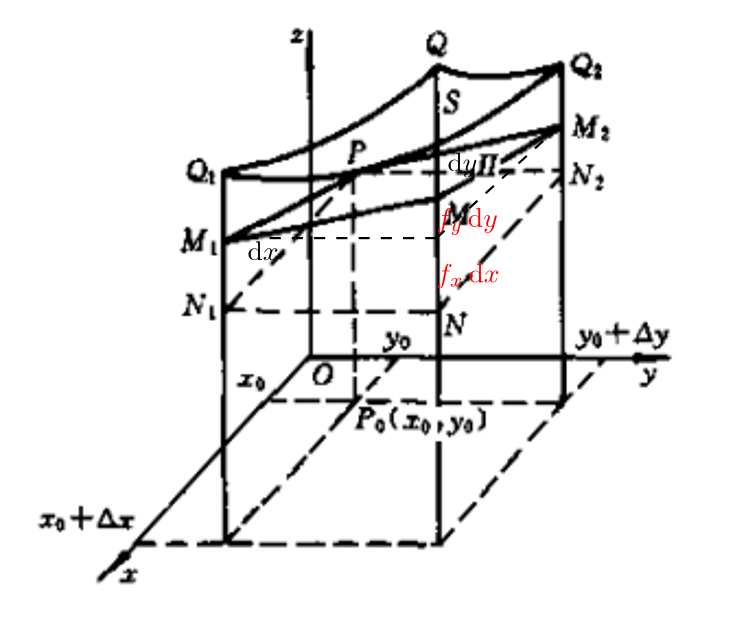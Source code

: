 <?xml version="1.0"?>
<!DOCTYPE ipe SYSTEM "ipe.dtd">
<ipe version="70206" creator="Ipe 7.2.7">
<info created="D:20181109103624" modified="D:20181109103624"/>
<bitmap id="1" width="336" height="290" length="9086" ColorSpace="DeviceGray" Filter="FlateDecode" BitsPerComponent="8" encoding="base64">
eNrtnXlAFOX/xz9yyyGICngQKIJiIpqJial4YJAoigeJdx5f1AozzNJS0jA0yp8HaRqmmRlh
lkShaIoXBmiIFwiKCCiCIAjIDc/veWZ29mJ3mV3Y73dnmfcfuzOzz7Mz+9qZ5/g8n+fzIMSL
Fy9evHjx4sWLFy9evHjx4sXrv6+YGTMq8dvmEh5FW+gfR4AxH6CILp6qfsP68ct4jELFwkbX
rpkoCExVy39i6EFb46Hf8iAFqspeaXQDqcrzeZ9u66ry/oIQHiSj3YbxTSrzfAbzahBqONDx
Nx4kpfuApTNZVZ42eu+RtyiI4lFSyu2DNVzl+9PGnbzW7uJ5SkllnsXXnqM06BHPIxRXvp+K
PF8OhtAX+/n6SEp7QEWepPjdYTHjFx5hm/B8l/AE1+z92TzDtuBZNYfw7DF3ZForTl7xJdYL
nidV8G7ZsqULDLqo+qmj173r6APwEc+T0ZE9rand54Fl7I09TpY8zzbR772BVGZnrTbyPFul
TC+vywhddoJdDaKeAc8ToQ+Gz1U+03vDBwI45aDjAClkf7mBO9o5/JEW8dSZoVLOY06mYOjk
9JcSWdycnJxMqIZWupCnB7gfswQnLeIJw1TJmNKJAgPmVvWs0p+2srLSAUbpqHY9dLayWv+h
QefSSAADbeH5nQGYNqiQ75EeptLBrCN+1dfX31tRUVEjq4FJ61OcRA/ElY5QuD4xcOnAI/TD
Vq/O7dweUmRFqNihP2xtDQSI5uc10y0Jhpa2upSN0JrmiVbZUvfrv4WV/4HL7Zvno2EUoftk
e+agQT1AoSwGUfrtnjnZG5oi4InQa33wpt58bXreVeL5aCouN8fYCm2fUWOwHGWQNCcfjPmM
TnUXV+zQd0xRRn+GJ0oZ08PVB7VzntUnlgJ4rUXB4C1++KRvc60VffzkhCfG2TsWbx4W8kRo
7y2Ezvj6zmjHPHdhLl7PEeZ5XwnTx/s4V8eFPyApnlonpXkeNQQYfw8pyXMjxvnWBnqb5ynS
hQ09AUZcRcrxjN6gCyM35SGep6QK33MHCN95ASnHM84JYOAl4S7PU6C1vvip3cQ0/xmei+bN
O68gU8O8ea4AB88hnqeUtpgBzIotQ0KeE8nbu7hV7qqAz2LScNrVhNoJz2w3ljxPvd4VYMxD
0YFgqtW40STh0juQKC9XxOu4S7r4ksSghlbzDDNlx/NWL3yb3c5D0jz9oQ6Fy+V5HP8H4F0k
eZB/3hF6tRsGc0HiEMNzBKp8XCc711UL3PV5/Ay1I551E1rm2VAzSQd0Q6uaZPCsfVXH+MNG
Wbnqa+yNQN+oOTqt5okmtsSzsWArgE73d6WPB0NP6h03SCNlZHuxAN+b3ffI+KSd80zET/pL
rzY/HgynEXpajvJsZfCsT18HoBsg8wvbNc97iZ0AeicjWTwNUPGSKOLp3Iznjd/xnzDQC/E8
pZtTbwB0mRSDZPL0RFHw0Z+VIX2khuHv/Yk7RL0n3UQ8Tymr0I8BAB1DZX8YDDswT4Ave/0k
+UGeP3HFOSz3W9stz59DMJgZ65A8ngbo33ew9koe370U5wqMQC3y/OVgu+J5YXN3gBGf5iIF
PJsrejOmOfXTOtQyz2HmR8hb/ubNm0u1nufj1e4YzMsKLB0yef5Fhj0m3FF4RobnEUP73xGq
mg1Tvi7Tdp4NU4kZY/9ppBTPB2+74pLzwDXEiicyhSAyUwTCtf15PziNWOaCf2tCSvFcOhbn
2n2mpTMyPNfoEZ5ztZ7nbQ9bzGVcQpHijNI8d3kYASxNaME/do2HhzNTfgLmucpA23mWkyJQ
/3pOSxkleV4d3A234K8XKsxydfBgM8Y/BPP8HbpFe/wO0/Aflzl4r3byXG9Hbs7vc1vOKMHT
lXh9mBQoSL7Pzs7OWszfBvNMB7A0SofFuHvaHSxitY9n45lOBtBBb2E5Gx8vEc+GlZ06gI7e
iXJZ1pQGrAWdOnUyYlh20KF5LtPN0AWduKcUTz1dbZkZJuJZUWxKfDocWWZkeBYfJV5JXdc0
T/GsuLj4DQZjx676tBuTJ10fVc2CynjY89ya8EQN3xn/rlU867KySBPJwjEJKcXzSRZxCLMd
If1pVVZWVjeGZXdHR8ePsl4hmz0LBPX7XkfHjHiLnzyA4hlrFlKhTTxvRpMfa+j2FfuMwaCf
nJzsif8DN7cb4h+U4sPJuwUondywTqOa5CC808nNLUms/Tkr6SsU6Ob2Of43wXOZdjzvGUMx
z6z4l/CvdZk4hz72KB7rRss8aXluED96PT5+o+CDYROx6Nv9yiFyYNwaefaQhomufc9rBc+D
NkZRUdPwj+3lL5xLFEl+vPstxRmzJ1PQ3P1F7rgNUVFRwwUwbfz9Rb3OK/b4iJt/pQL70pVj
2vG4Xx5A//5AscgVmGfATJisyP2jdu98kqtv4FVBcbkXaydTXo4LDNwhSnt/76sAdoGX24G9
LjdsJPn9Hh9JzFLDPO8XTFXQgDkVRj3Tuh8dpXaTwsLWMyj9PsJKFW8whQXgwx8ektF/1zZ9
s5b8VLDdekXyeCQsKivwlcezbO3aITQ7Ur8fWbt27VgBy3Vbt27NlC5P1uAP5mxtRNrO88ay
ZdSkazBqFgIkEryWzRi2T+bzfmAZNRMWHBbg+3PZsmUOApb99u3bV9m8NFlmhz+TKjm0keea
ma9TGN6Idm1uX4qEj6Oj/5GRa+bMmXY0vv17h4ncuqdER0cnyEheOZMkso++jbSaZ7anpydl
lthx+nS6DPvSnZdBRl/6DM4lQjjGTbDxyenTp8We8QOetMhIcTBuq8Pnp/+RZ6/TEk19mQIx
6urVStn2ukRozrP61d7NpxvoX716VcqZ5tE46H11JQBudoaR/2yVDMs7d3jWOzjsVJwi2sGB
7kZnFMiz12GeH0sZMTc79JFmOfT+UpnjR36Qi7YAVF5yMCeJZA1kcIXnhi6WAPLMCo+6UCIW
D5hWUlIiz16H629zMBYfUHfo0sVInGTPXwNx/ueyx48+NwCEef6N4sl/9lzmpXCDZ0NEB5Ps
pqYQHamO4ouysrKNOjr03Ek9C4uTTU1y7XU0TwuLXQKDU1lZqI5OB0HjyAJrblOTMLtMnuuA
4pmCzllEyhstEfCcr0OegsqysiqN5Cko9UIgTnjoSQ6WF2Mvs8eartj+KaY6nHWA8J60sbdf
Ld/+KcXzxYf01GGkmOdqQ1KPvaVrtFZDefa8SPEEeuy7MjV1hBDHkCFDVrRo/xSqJDU19RdR
rYMz/6PA/inUvTTC0xkdB/vbqDyVEhmDKk0ViPT076Wmfs7Y523ItJteC5GG8qSGtTDP8rP4
Ouu2C3C4jBs3LrJl+yeju2fPnl0jUfPYEKvRWUZP8F4eteUP+viVDBjl0h8NM0VP5lBT2w+j
mi/pzPiaKjcw33SSnE443nGnP+WA76yZOOu+YHhO2A3B+FlnfsTaCjb2T0LyOJFXs1ZR5wsM
BSLilrRD7FPSKQ0XbJuWBmFUFWshqDQPhDxz/LC8uuMXYjje5Oc3jOY5DyYOTtNYni8mw6zI
71G2L6QFgFemiCd8HimQzEr1n5eNBB9Pl6DYZTHRRBf8sg2hrxczIl39M4sXz7Ne7AK6eJ+U
lKfoj3oZfUpOhx9nSHkmSH5KcJqnO5uVn/N874Fn+l8fkEO/amR9BHrh82Dy4/swLFmMp1DT
w2VolOw51ku+prtKf8g5W9XuZuXn2X4GwYzyFFzokwABz5SymbDHAxcg58OtD2kcz3w/CsT4
O7szBc+7T+hGUE4bFzHBAVg4aEnyfLDejd3Mhrq36fLzvEsKbqR62z2hLP2umneDpke4ECv4
yq7pAp47UH2EuEbLoWi30FeQ4ukUwSE2Y+ESPNcQE/82Npe5VlAfkUZq3kwAzDMxopurJpah
53+ilAXOCTRPSaX8JEuDjE49EBiAPplKD6EtU5bnvgBDgAU/sWmYf2HisALzfBwwGLxqcM32
aTU52u8vpLmqiovLk8VTcf2e6O1tQeH86UqkcjyTvW0BBsXlsDnbt906JpL6qDIOqwHlxFEd
3xDND3upLM8R/TBK650A39Qh5XiO6o9zxt9md1lB+KufLpTqv+/qPGSedvF8lzCBY/fjIaQK
KcXz/f64fx+a0cjysgoz6kknKl36mx5oE89j1sSAtKqwHtUWkjKQNc871iTnxMJqpS7tmIkU
z4rCQq153msndDDUA+g4pFY0jv6DyUlWPDvoAxiZvGAXIAzVMkbVxo84aJ9nx7M2fwkV16cX
7vFX5Nex/van+fn5gSRnpz/YZqmYDc+ERigt5Zn+PWFi7LIfb5cHKbayMbp/E0swGNfR5RvW
OIPB4bmW80yjYvrpUqvEVIVCv4yWMlzEchZ1BHQWkYPX2FxO9TZwuoW0mWdhTAxGYz/Fim4v
fQNO55iPcmOa1Q8NMUQilAZTpvSl20sJtpTLV3FMzFMFZ/sO+ormimgjzx9Xk+d1wSFB+/ME
2IkcsiTr9+pDWPuEJCctIFohbH9+ojv4Kk60DtwUOJD9oWf7M9Jinn/tIPEj/T9l2p+xNpYH
kCye/+7Y8TlD0ieIKFe6PW9AzAXhik/X02If0l6et0JIaD73kDymPf+3M+xG4jwDSFUcHRIS
whiSDfB2usz+0R5dwtNSEc+EgbAdaS3PxqA3MaCuOy4K2/MpbiAx6TUSYBG+E51olF/swPpG
bn/TFTDP/zNSxDME1jZqLc/t8zCjlYeOi/pHD0bBe2Ij5e8tcGeecGtSdNYq7r+7hkFwpFUY
jJfPKO2QpDlVi3ienkKc6gIeifc3UwAYuqlTpkxhnBcCYmL+ZmEPcU2HvnaQDsvZX5vW8KwY
RZ7hvhcfSvTfKy5eLMYbh0eNGuUiHGa7KJFIEc/ybQB7xrY/nj+6uFAOCnH3mtmXdrhg2QhQ
JtzcBBEsup40zzUd62IBEi3l8VzpMl0reRb0oqzFs/PzJcN5bzTS6dVLEPscMnG3PL9RGXvd
18ZQFxuY/6aOHJ6bOxo06xv82onjPJtqa0cZE08P6xeiyqUWK9/EhPK20zM0NJz+4sULme15
RTx/MzU0rG+oQ2MMDd+VkaTpgL5+c0MzJ/zBmgrL5fEsJFYPXWtraybKXE1hYWGyqBdubS1V
MkQqPx4n+5r+BDMZEQk4wfMazCBt8PKMjAxJno8yCDR7D0G6Ipxgu5jzhyXI8vduG57XwOIA
4ihPL3pafhSAa4MYz6dXPKh5QvgHFFwhmiMAaTRixAgzMP8ySH08b3cx24K4ypMOw1H+MQx5
ILo/G+Jo1y6H7XFxcYHCm7K7t7f32+hB3ADDtSgI3mzO0zm5DXjeHmTwAeI4zzRgZg0Rnue+
FwCcKvKqeSUgIIB2lw0HWEIGHJsHRkj4E7We511PmI84zrNxnTjPmc4SbiCuA6etXLlSGC0l
xw+mVyHV19duiecOmFbOYZ5fAHhn7QIYfVPIU0y+69ev/zPmgXiGWPAhpje18byy/gHiME/S
u4nt9wG1YOudYDH/uoXEi05GgKlYD4q82njKFyd4OuBHfWLXNIonCSBJ8QyPjIyU5waTS9c5
snheXHyj3fN0LlkJsFeC5+LjLPwM1NJe2ulXw3Ge79sQK/BdN3GerPwZ1MHziA1UcpvnFjO9
hZGwcyKw4hk/JF6dPM/2gCON3OZZ8ppFQUVOVX5OTlnLPNOtxKa2tz3Pe1awvZbr5Wel+NS+
P3VMkuXzrDODDr+oj2eTWYfgOu7XR9KSy7OiNxhua4vyc4OBLJ4V/XQXaEP9zpZn8bgODu+J
7W82VpUn8pHBs+QNeAO1I57F8+AVySMT25JnydswELUnnpEwpECNPM/0ds1tVzzPzpR2h2tT
nugoi/B32lUfIbXy1Jr+Zss8r27N5Xm2Hc8sT0hgyTMt7B7PswWepT7AmidLSfK8EBhY2o54
zgRYUqRGnndeBchrPzzf1YNpeUiNPBMAwmraDc+NptbJuUiNPEv6wwfP2035ubcT3FGivRTt
eE5Jnv59hmexXoOD+zy3wBm1tj9X6Vs/Z39p3OfZ1KDe9vxik5L2155Xhuf39Urx/PAaajc8
c66rwJPV0tla3Z6vT0hIwA9dUUJCpQTP7NGgAk+Xx+2dZ+UYKopKFECaOM/cGTBBbfYQ/bMI
pTzXTp7o3uuwqgIlDxmbJ8azeCmML1AbT92NKNVtU5OyV3rFlQs8H/tTpd6p62LlZ/378PpN
VeqjJWwakz56h+++AfMblb3SOxO4wDMRvPoFoZtnxeujLQBbVKrf57ExbfiA9XTwL9TS5z3R
PRVXEFEhIp6j3zEDt6sq8ZxczIongCqrFnGE52KU0H3uKMyzaO5PjL+iQ6Jq7c/gCpY8pz9U
/kof+HKAZ4X7YoQcYHQmQvdF8SotJmEFks+LJ02SGYNrXzdZPIcVsOM5OlOFSz3blxP+yZhn
MvgjCZ6UjMnk4Tx8s7rTWkDnOErt9ABd/EqvlbNYkKAvwHC8u8FdTIupFOfFD1mC412tbX+O
JDzrJHlGptPKJ+39yPmzGcdvOke4mP8yPR9WbMkD0lT3F/dwHkalOC4ZSVAUxW/EAvaX+vw/
ms9zui4Y70GooFSM5+cSXlm15c8LaAnqmhf0nocJfqEtwcUFQpGwvqUFYqIz1VDbn28tcMJv
noRnYPfX8PHJOoYfsb7WY6aaz7OupqaGMSLdB72DrbKHoPoqhY30hgZUS5WfmGf9IB0/fPou
nvWsr7VxLbfsIQ979DjaOp7B7Owh1PPuCp7PlYuCXPVeO7PXlS5ShmdfUrwow/OPbvJ4VjwR
28m7rS08Y3uy55nhmDMgoFC5KN3y5r/XfBks9pSNAW3hmevHnqc/1MVCUOyStuBJVaSiRLL9
BTjI8/zLSvD0abg+FOBZW/PMnuJh7qwlPJWpj/zTcIfnZdV4VuzceRN9F00fTMpCn8H4nVjn
8F7hfPc0Z8wzfuf36PrOnVVaxfPqpk3ljzddksXzvMuKRtyxUo0n7rPtQTbu6PSmUnR77KxN
enQvgUTOSBl0ATl3+wXNA/Mfd8CCSq3iuQcgL6W55Q/zJEuubELo9PYale7P5RTPpFfx6TK3
b9/+CYzFr9v/xp2PgHkIHQI/dHK74cQdmlCQqoHnroULd0nxfHDw4EHl14oQlp/xMCLDYefI
twb703zfZ8rPyj4kehnmiZBpz+HaxvPBiSG+KWMz/QB6/Nis/amChDyLlsLrPRIhnBnZi2V4
Luzsi0Wd7hAuAIq1iydOpPvKvP3dDh+WiHPXep5kpZpYGTyDmRhl60ghO+Mx4jrP3VIT3CbC
wDxMIb2teRb7H6iXwTM7aeANSk8IzyDOt5fKpCcmP+0xDJV5tzFPn6oLtqYJqDbcoqOAZzUz
DNgkGJXafRw5jinlPM9GcWNRkVd9sFln3AKcZWLiV9uGPEeYmujvbECo/n19eaFttxpb9K5G
nOcpUX7ibzKzooqwkSNl2ENa8bz3ntVi0pXXta5/VOzk9IMC+5JKPFtaLyA7M7MEaZTY8nz4
mnFSM82F40kKVd6QlJ37OjgmqaSFAORNfqcnwxpghfjpOMMzdyqooi+PgdcMaKV2nZSnodKn
+5sjPIsWy/uxnUeSAOBjADxnjxcMvs0WaCy0iUZ0YZ927v+cZ7kvC55VqwEmL2+uwTAn9Bp+
b7y5fHk2yly+3Bagn7DMSxeksoeuy1USvv3wa1KY8IA9QF/xBLYikjOoAxrwwCew4LkZhq7L
orb2bdmSIL9/dNoRekS3ZX0E0t9k/bP4/vedeqwTKF9TKiQWPCM6OtDhOePW4GfvtX/l8gwC
w8NInTz1Dkoe2HsYaZpa5nnI2pz28/xnMGzevwLG5sjhKR2Pv815njqANF4t8ozpDfRDdt8N
PixHj+aI1uuR5Hn7FdhQpVaeMvXlDISOz7ivIThLh7bA8x9H2EV3KwXx57fI45kA75Sg/z5P
P3hb/Jr+x6rfr5hnfl/YSDeoq/vDO2WSPPOviffTK64VIfXxnDh0k5w+Um9ntGXzC4173if2
IZJ+YB1gqcDHsxKmEZynLJW9F9qEZ4DeUHnrJuU5n7LUnHpJyPN5EsC3pehcZ/FCf1QHL4Zw
JVCLXx4HEc8NnZmqaXfnzmXq5PmBfmf5rru6pqCBPFESsVo2HTcyjGW8vKr9xKIGvejkX0MS
iV07U342RoFJshrvz/owMCuSnw4MNmtc/f4sOxtgXVFtHgQtB4F7UOUq6CVm4UyBNTiRSZ/f
m/E8DxCpxue94QfoKi8eTkV2drbBcqRxPNeRTtviSSliPKvCoE+WWMo7Q4mCm9vr0vXNh55Q
I89TYHVMXprDpK+pge3PyPGU7j4d4jeF5tm0H/q0MABL87zlYLxerfWRaZcIuWnO4IvW6PZ8
PMAYUrVcjgLblpazpnn6wwr11u9zNyPuSJrnnaVLyeyBJFfo8i1ixfPbpQ3qby9xlietm2NA
dztix1Od7c+SL7+8zSmcFXNl8cydBAu2IhY8V6z7uWWeet+pdGmpIwH+Ax63OMVTpn3+hR+7
CW3BxDbfMk/V578DDElC3Of5Nv4d9JgFpho7W6Rk9Ehsb7YzgN1ltFN0gIpH/zW9/Y6Qp+5a
lXn2vIQ4z3OXl+GA1YJhhDTp+VzpkgM2+pcl5nMNe0oZfOhFtb2wSqnys5MXI9xp3Cvc8SLD
Z7+LdokTWZJodxD+Eq7hlMEzyhrMbz8VjMDiznuB2IDsM1Qt2vkO/97fcIZ7jgKa05OSSITp
zKSosfhjsnIa1ZL1EeP/jIw8C/dIz3WH6MNeZ0jMcXFFIc7zvGwFwKrMev4SwD4qQvfDTFrC
Ke51xE0kixxqoHg6ZzIiQQXyhXtk+Kw0UyR891Yy29cJT+7PP3psAXCCVWiKAQCf1dZbEbmJ
ajKrlc3BFzXz8o5ueQywEuM82MB1nlUWesH1rHBWWesux3fbv7igNOvgw9iVe+suZZP5544/
tzBzvtoe5tY3IY7zLBmsN4ddszVvhO40spEG5n/QS5ETPe3lw+6024xbCk+kY7sKIY7zLJrc
UtQgBudHACOorWMQ8vCGfqevBBRop7Ea4uOquOzza4nnUIS4zrN4GbzCyouy9isAV6pQrANY
NA5GM5OwBTypRpWV1OJIF89no9QrbHkGF3GeZ8XHMJRVQGTi++9KdwProKevry+uNlJPnBTx
zPfFldX4iSjthNj8GFIouNugByeK2PDkqsR4fgGDEtllMoUBgnhDdUx/czGYnxRzEt0Ckx+H
o+X0ooi/UsZmf/DOcl/+ZAGsedECz6MHr2gBz0Pg+Ce7PEcN7X4TbH4n4HnttbeMPHDfp+tR
hmcKMWjM7EZa5A49SYiX4qkQ6f4swXUIFT9ZAc8oE9tj3Of5c7duv7DLcrynuXB6kYOAZzgk
biRL9dqS+CG7dqWPh5RduOuTYOMuShQLUz57umB5EOF5xlkuzxO2Zoe4/7zH9oUf2eWI7y9a
2vRbC3CKE/B8j/Dca437kM6WkwDesvxGyLNnHM0TEp8AxTNlGMgbIjn7Muzifvl52QW2ssyx
BTYJuy3nDh8+TMVpvOPhZUh4Nhy+jFDMYUpnME8HUks50PbkWFjytHo9xfPwrMNy4i1eHwob
aznPM2sIrGc7NzcrVpbnQppz52aVyIM33buT9/4XcAPeJ8/NLxehBPs+m6tRfpa8y3GDoFLE
dZ7Vg+E/rZ0ncUOGQ8P9V6gH/V+qdn9l5APSmb90SRGv1yCgEHGe51iY8pRd8smTlfr2HGHJ
kNc/reUVj5CfjscT7rc/Z+sOZvmMLdFXObYEm/7Ocn37EsR5nga6luym+Td+omtYo/wp6mrY
VjBzjSoQ93mCJbuJzvW7oXOWCqdQebyYozxt2PUym6LB6gzieSrWSbbzN9ElsPoB8TwVK9GM
Lc/kbhZfIfXxTPnzohbg/McJWM8v1t+A1Mfz3yG667iPM9Ud5rDlGfEBUh/PO+NhEfdxZnnB
ohxWPB9uTlb9NCx4slwJRLNVMg38H7OaX1wxi22lpRLPqtVvsFsZQLP1FnhlspuvvQTG3VEj
zxUA/nmcx/m+zrBb7Oa/f2wwsDXhOVrkaQMTsjiP8zPTnjcRK57bzMEDqZHnKoOBGZzHubcz
3ESseP7QBS7eUyPPUFNz7t+dsRZwCrHi+XdnJaOgKsnzezNI5TzONGOdQ43seMaATiujnCjk
ec5YJ66J6ziLwHCbyB6iiGfpVeh4BKmRJ9p3kPN352M7Q2HsvBZ4uuo7hiH18czj/K1JfsQo
HZETXUl/xTyntv588nlmD/iH+zgfzYSxYruK410ENqiRZ/YEeIvzOIsDYXShBM+Fah4Ck8cz
fzZ41nAdZ+2HMEJi6b0EgPj/Cc/SQBj3kPO35zZwlTTcJoCn7Ob03rDf1cpzNbhzv+H5ral9
HJLiKbv8PNi5R4xaecLAC5zHeaSHifTEfzk8j9m12aiPTJ57llFRzrmtvxzAEjXjOSStecqz
/WB3vDp5+kGvRK7jvNYPvkpozlNGfXTnZfi8zdbCkMXzgBVwHmehE3zc3P9CFs9yZ1jVdvZy
WTzXwTHOP+0DYKEMp0sZPOf0hlltOPwgi2fJ/Tqu45zQYZysoGTNeQbrg1tbLtSinf4M8zsM
kGl8aM5ztZ5dm5oppHlW2g7X4N74I3bpyvx6yK5gEqCLeAO/IacEvfUUqZFnyWgdX83l6Sxy
yGxIleuxWpP6rr2cuCYJJKinUHdPtv0yGJI8iwMEa8hqPM+T8KY8oAfB/jSSx1Pseb/THyx3
q5Vn6fsw+Ck3eNoAhMtOdBp6yjWyS/CcB8ab1GoPqdkMrmkahO9cJFGhLJ5/WU2GWTJv0L97
WMgPWCbGMyfSHd5HauX5DTif0SCciYOpsBp016I+HMvamrySSF4eljleEIuLwHBKIqPcRRfY
hljwLFkIMLdWrTx/Mrb9VZOe7guhoXr9Q0PzQ9fHIFS3Qhi35CuEYuw+Q5GEZxR9SBhA8vpI
UDQzX8QzEGCmOpa4EvH8rZeZxgU4NyARECxh4DmEiiIiImxs8EtEPUIkymT6BJ9idC9iKHSL
iGCm8z+cAMtKWfEE8LqL1MrzbJ8ITcP5sS7mGWL1KWNlY8rPk46fVpOAXcQI5g8OogrAqwVf
KyHPNeCmnprivLXweY/XrF7mBW/vTmDlHe9ukyDNcwcM9/b27gM63mFHuovxnAPjFXtWCnle
iPtXTZftoKn9zZIlcPjX168U3XKSwZNRV1sAoxGCObpBhgNa8D0S8NyrvrUrg400tv9enFFT
R1b+sHqJ4Zkt4PksQ1wOGfR0tC0mJjmIDc+YLj2z1XXRgvLTJVBzW/G3RxYyvXGZa3gKDh4y
hhYdNyme183he7XFjiqzJzzHdfDRXJ6onk2ieD3DU4gFzz/66OuFqc/zZVoHV1T3ls7AesRt
3QDTSMSGJ4CBOtcCxc971QdgzXWc981N2cRxJjx11er24gP9wuGluxzHmekCQy4SMT8kldpj
GoAPL16sog7swjyNLzJSOL+3SNiQLaVTM4tiXaJ36ZZEjuCrkkU8AezOcv3u9GTaT2OJ+0dB
TAwdpfMHEqG0KSYmAOAbGQvafd2AsmPEREyj15md1fNjYs6RlmrMJjr12zFkoamrMfr07psx
MdUof6bgq7qRLLXPYmKGAfQ8ynGc4lFlyQL3x4V7JOBMnRhBmwULeoj2JtWKBzil4tMiibUN
SfNsmGjXAEnEpyWhViT+nyeJ1Js/13E+mAr+QQIRS/INZifo//BeY5BIuOG/R7SXi7uHYh8G
kdGUo+IHyJ/zlWiXTEI8JPZxGUphNsnfMKP8AbV9iOM4nwWA7/96htTzkJCQHKQFOhkUtAjG
3Ua82kRJxOY8+CoPoo1KzldJBeDDg2gjpQHPsy079lQz0/YhT6JtRJa7htNPeBBtogY/HdA1
PNLEk2gTVa8A0F/Gc2grnKEAHagJbXfzUUE1D6R1urYfoP8oYlq6ov/6lSn7G3gkrWrHW4Kt
N2UkC/P2gD7e3hU8k1YoZQB028fs7IRgnkirdGM0GInioRnwPFupHQCCgGV3QkND9RxDQvN5
KK3hOT1cMNuA8gdz8Jj1mIfSCt0WLueSTbmIRmbyTHjx4sWLFy9evHjx4sWLFy9evHjx4sWL
Fy9evHjxUqT/B2A3yXY=
</bitmap>
<ipestyle name="basic">
<symbol name="arrow/arc(spx)">
<path stroke="sym-stroke" fill="sym-stroke" pen="sym-pen">
0 0 m
-1 0.333 l
-1 -0.333 l
h
</path>
</symbol>
<symbol name="arrow/farc(spx)">
<path stroke="sym-stroke" fill="white" pen="sym-pen">
0 0 m
-1 0.333 l
-1 -0.333 l
h
</path>
</symbol>
<symbol name="arrow/ptarc(spx)">
<path stroke="sym-stroke" fill="sym-stroke" pen="sym-pen">
0 0 m
-1 0.333 l
-0.8 0 l
-1 -0.333 l
h
</path>
</symbol>
<symbol name="arrow/fptarc(spx)">
<path stroke="sym-stroke" fill="white" pen="sym-pen">
0 0 m
-1 0.333 l
-0.8 0 l
-1 -0.333 l
h
</path>
</symbol>
<symbol name="mark/circle(sx)" transformations="translations">
<path fill="sym-stroke">
0.6 0 0 0.6 0 0 e
0.4 0 0 0.4 0 0 e
</path>
</symbol>
<symbol name="mark/disk(sx)" transformations="translations">
<path fill="sym-stroke">
0.6 0 0 0.6 0 0 e
</path>
</symbol>
<symbol name="mark/fdisk(sfx)" transformations="translations">
<group>
<path fill="sym-fill">
0.5 0 0 0.5 0 0 e
</path>
<path fill="sym-stroke" fillrule="eofill">
0.6 0 0 0.6 0 0 e
0.4 0 0 0.4 0 0 e
</path>
</group>
</symbol>
<symbol name="mark/box(sx)" transformations="translations">
<path fill="sym-stroke" fillrule="eofill">
-0.6 -0.6 m
0.6 -0.6 l
0.6 0.6 l
-0.6 0.6 l
h
-0.4 -0.4 m
0.4 -0.4 l
0.4 0.4 l
-0.4 0.4 l
h
</path>
</symbol>
<symbol name="mark/square(sx)" transformations="translations">
<path fill="sym-stroke">
-0.6 -0.6 m
0.6 -0.6 l
0.6 0.6 l
-0.6 0.6 l
h
</path>
</symbol>
<symbol name="mark/fsquare(sfx)" transformations="translations">
<group>
<path fill="sym-fill">
-0.5 -0.5 m
0.5 -0.5 l
0.5 0.5 l
-0.5 0.5 l
h
</path>
<path fill="sym-stroke" fillrule="eofill">
-0.6 -0.6 m
0.6 -0.6 l
0.6 0.6 l
-0.6 0.6 l
h
-0.4 -0.4 m
0.4 -0.4 l
0.4 0.4 l
-0.4 0.4 l
h
</path>
</group>
</symbol>
<symbol name="mark/cross(sx)" transformations="translations">
<group>
<path fill="sym-stroke">
-0.43 -0.57 m
0.57 0.43 l
0.43 0.57 l
-0.57 -0.43 l
h
</path>
<path fill="sym-stroke">
-0.43 0.57 m
0.57 -0.43 l
0.43 -0.57 l
-0.57 0.43 l
h
</path>
</group>
</symbol>
<symbol name="arrow/fnormal(spx)">
<path stroke="sym-stroke" fill="white" pen="sym-pen">
0 0 m
-1 0.333 l
-1 -0.333 l
h
</path>
</symbol>
<symbol name="arrow/pointed(spx)">
<path stroke="sym-stroke" fill="sym-stroke" pen="sym-pen">
0 0 m
-1 0.333 l
-0.8 0 l
-1 -0.333 l
h
</path>
</symbol>
<symbol name="arrow/fpointed(spx)">
<path stroke="sym-stroke" fill="white" pen="sym-pen">
0 0 m
-1 0.333 l
-0.8 0 l
-1 -0.333 l
h
</path>
</symbol>
<symbol name="arrow/linear(spx)">
<path stroke="sym-stroke" pen="sym-pen">
-1 0.333 m
0 0 l
-1 -0.333 l
</path>
</symbol>
<symbol name="arrow/fdouble(spx)">
<path stroke="sym-stroke" fill="white" pen="sym-pen">
0 0 m
-1 0.333 l
-1 -0.333 l
h
-1 0 m
-2 0.333 l
-2 -0.333 l
h
</path>
</symbol>
<symbol name="arrow/double(spx)">
<path stroke="sym-stroke" fill="sym-stroke" pen="sym-pen">
0 0 m
-1 0.333 l
-1 -0.333 l
h
-1 0 m
-2 0.333 l
-2 -0.333 l
h
</path>
</symbol>
<pen name="heavier" value="0.8"/>
<pen name="fat" value="1.2"/>
<pen name="ultrafat" value="2"/>
<symbolsize name="large" value="5"/>
<symbolsize name="small" value="2"/>
<symbolsize name="tiny" value="1.1"/>
<arrowsize name="large" value="10"/>
<arrowsize name="small" value="5"/>
<arrowsize name="tiny" value="3"/>
<color name="red" value="1 0 0"/>
<color name="green" value="0 1 0"/>
<color name="blue" value="0 0 1"/>
<color name="yellow" value="1 1 0"/>
<color name="orange" value="1 0.647 0"/>
<color name="gold" value="1 0.843 0"/>
<color name="purple" value="0.627 0.125 0.941"/>
<color name="gray" value="0.745"/>
<color name="brown" value="0.647 0.165 0.165"/>
<color name="navy" value="0 0 0.502"/>
<color name="pink" value="1 0.753 0.796"/>
<color name="seagreen" value="0.18 0.545 0.341"/>
<color name="turquoise" value="0.251 0.878 0.816"/>
<color name="violet" value="0.933 0.51 0.933"/>
<color name="darkblue" value="0 0 0.545"/>
<color name="darkcyan" value="0 0.545 0.545"/>
<color name="darkgray" value="0.663"/>
<color name="darkgreen" value="0 0.392 0"/>
<color name="darkmagenta" value="0.545 0 0.545"/>
<color name="darkorange" value="1 0.549 0"/>
<color name="darkred" value="0.545 0 0"/>
<color name="lightblue" value="0.678 0.847 0.902"/>
<color name="lightcyan" value="0.878 1 1"/>
<color name="lightgray" value="0.827"/>
<color name="lightgreen" value="0.565 0.933 0.565"/>
<color name="lightyellow" value="1 1 0.878"/>
<dashstyle name="dashed" value="[4] 0"/>
<dashstyle name="dotted" value="[1 3] 0"/>
<dashstyle name="dash dotted" value="[4 2 1 2] 0"/>
<dashstyle name="dash dot dotted" value="[4 2 1 2 1 2] 0"/>
<textsize name="large" value="\large"/>
<textsize name="Large" value="\Large"/>
<textsize name="LARGE" value="\LARGE"/>
<textsize name="huge" value="\huge"/>
<textsize name="Huge" value="\Huge"/>
<textsize name="small" value="\small"/>
<textsize name="footnote" value="\footnotesize"/>
<textsize name="tiny" value="\tiny"/>
<textstyle name="center" begin="\begin{center}" end="\end{center}"/>
<textstyle name="itemize" begin="\begin{itemize}" end="\end{itemize}"/>
<textstyle name="item" begin="\begin{itemize}\item{}" end="\end{itemize}"/>
<gridsize name="4 pts" value="4"/>
<gridsize name="8 pts (~3 mm)" value="8"/>
<gridsize name="16 pts (~6 mm)" value="16"/>
<gridsize name="32 pts (~12 mm)" value="32"/>
<gridsize name="10 pts (~3.5 mm)" value="10"/>
<gridsize name="20 pts (~7 mm)" value="20"/>
<gridsize name="14 pts (~5 mm)" value="14"/>
<gridsize name="28 pts (~10 mm)" value="28"/>
<gridsize name="56 pts (~20 mm)" value="56"/>
<anglesize name="90 deg" value="90"/>
<anglesize name="60 deg" value="60"/>
<anglesize name="45 deg" value="45"/>
<anglesize name="30 deg" value="30"/>
<anglesize name="22.5 deg" value="22.5"/>
<opacity name="10%" value="0.1"/>
<opacity name="30%" value="0.3"/>
<opacity name="50%" value="0.5"/>
<opacity name="75%" value="0.75"/>
<tiling name="falling" angle="-60" step="4" width="1"/>
<tiling name="rising" angle="30" step="4" width="1"/>
</ipestyle>
<page>
<layer name="alpha"/>
<view layers="alpha" active="alpha"/>
<image layer="alpha" matrix="1.04984 0 0 1.03839 -21.106 -24.379" rect="171.482 312.235 423.518 529.765" bitmap="1"/>
<path stroke="black" dash="dashed" pen="heavier">
240 440 m
316 440 l
316 440 l
</path>
<path stroke="black" dash="dashed" pen="heavier">
316 440 m
360 480 l
</path>
<text matrix="1 0 0 1 24 12" transformations="translations" pos="224 420" stroke="black" type="label" width="11.229" height="6.918" depth="0" valign="baseline" style="math">\mathrm{d}x</text>
<text matrix="1 0 0 1 100 -4" transformations="translations" pos="216 428" stroke="red" type="label" width="22.783" height="6.926" depth="1.93" valign="baseline" style="math">f_x\,\mathrm{d}x</text>
<text matrix="1 0 0 1 96 44" transformations="translations" pos="224 420" stroke="black" type="label" width="10.777" height="6.926" depth="1.93" valign="baseline" style="math">\mathrm{d}y</text>
<text matrix="1 0 0 1 100 16" transformations="translations" pos="216 428" stroke="red" type="label" width="22.104" height="6.919" depth="2.85" valign="baseline" style="math">f_y\,\mathrm{d}y</text>
</page>
</ipe>
